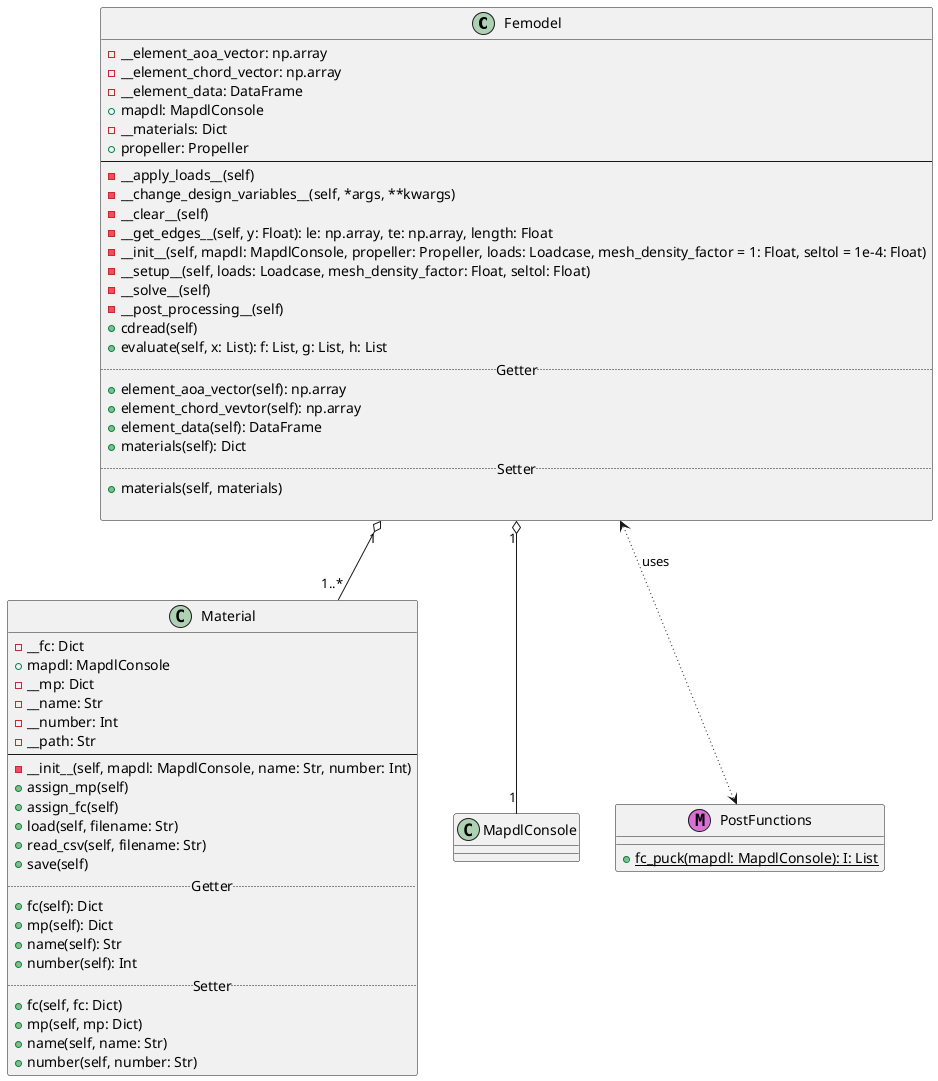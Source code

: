 @startuml

Femodel "1" o-- "1..*" Material
Femodel "1" o-- "1" MapdlConsole
'Material "1" o-- "1" MapdlConsole
'Femodel <-[dotted]-> PrepFunctions : uses
Femodel <-[dotted]-> PostFunctions : uses

class Femodel{
  -__element_aoa_vector: np.array
  -__element_chord_vector: np.array
  -__element_data: DataFrame
  +mapdl: MapdlConsole
  -__materials: Dict
  +propeller: Propeller
  --
  -__apply_loads__(self)
  -__change_design_variables__(self, *args, **kwargs)
  -__clear__(self)
  -__get_edges__(self, y: Float): le: np.array, te: np.array, length: Float
  -__init__(self, mapdl: MapdlConsole, propeller: Propeller, loads: Loadcase, mesh_density_factor = 1: Float, seltol = 1e-4: Float)
  -__setup__(self, loads: Loadcase, mesh_density_factor: Float, seltol: Float)
  -__solve__(self)
  -__post_processing__(self)
  +cdread(self)
  +evaluate(self, x: List): f: List, g: List, h: List
  ..Getter..
  +element_aoa_vector(self): np.array
  +element_chord_vevtor(self): np.array
  +element_data(self): DataFrame
  +materials(self): Dict
  ..Setter..
  +materials(self, materials)
  
}

class MapdlConsole{}

class Material{
  -__fc: Dict
  +mapdl: MapdlConsole
  -__mp: Dict
  -__name: Str
  -__number: Int
  -__path: Str
  --
  -__init__(self, mapdl: MapdlConsole, name: Str, number: Int)
  +assign_mp(self)
  +assign_fc(self)
  +load(self, filename: Str)
  +read_csv(self, filename: Str)
  +save(self)
  ..Getter..
  +fc(self): Dict
  +mp(self): Dict
  +name(self): Str
  +number(self): Int
  ..Setter..
  +fc(self, fc: Dict)
  +mp(self, mp: Dict)
  +name(self, name: Str)
  +number(self, number: Str)
}

'class PrepFunctions << (M,orchid) >> {
'  +{static}get_edges(mapdl: MapdlConsole, x: List): le: List, te: List
'}

class PostFunctions << (M,orchid) >> {
  +{static}fc_puck(mapdl: MapdlConsole): I: List
}

@enduml